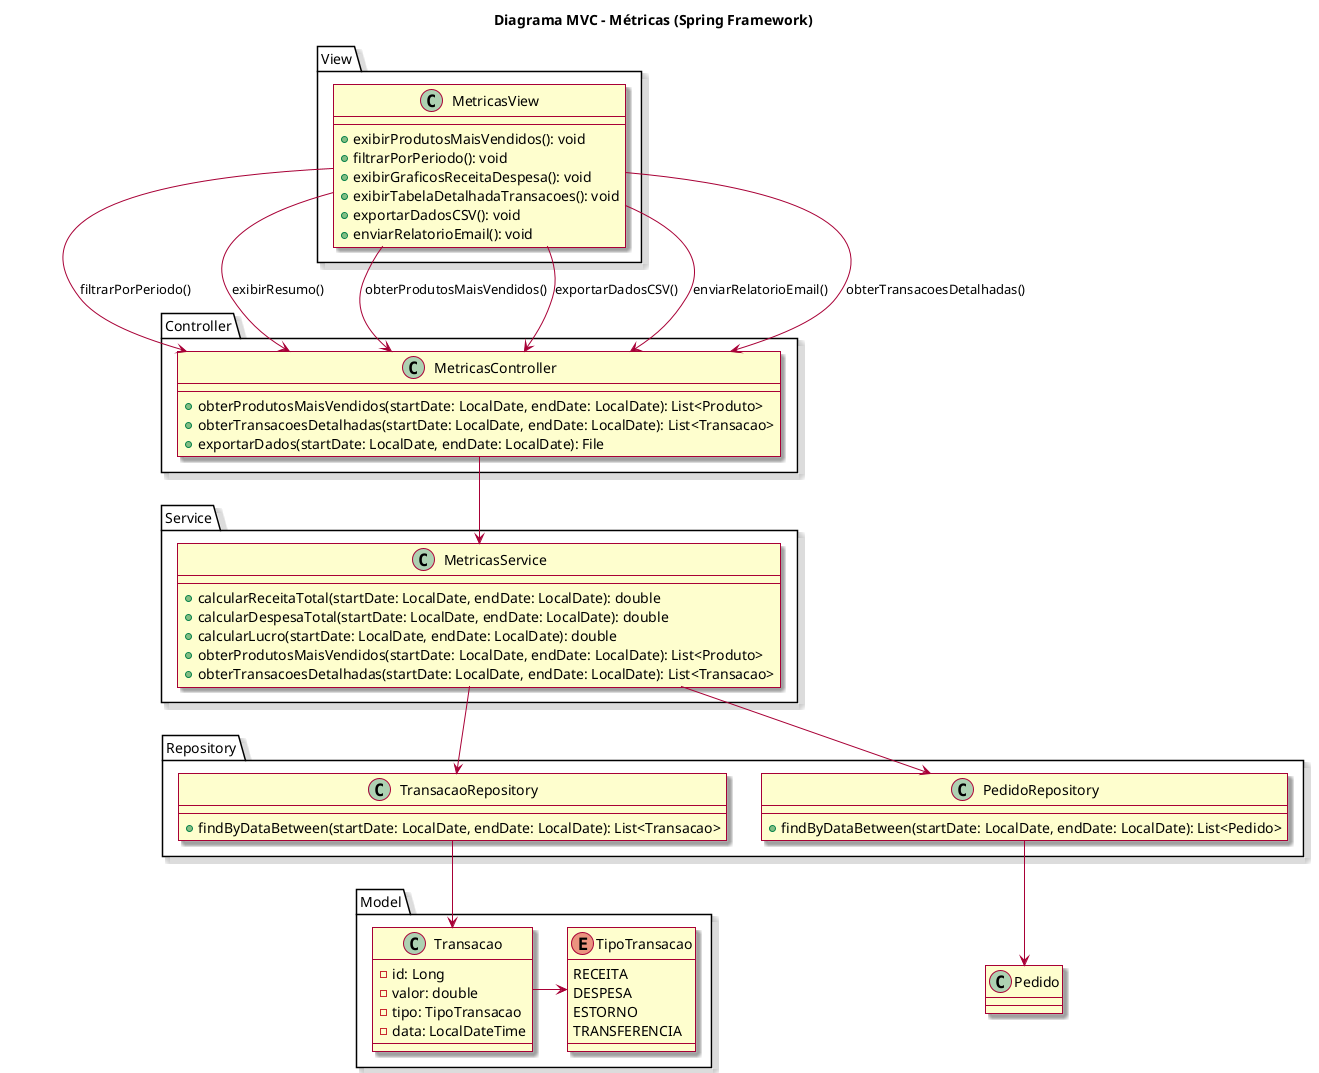 @startuml
skin rose
title Diagrama MVC - Métricas (Spring Framework)

package "Model" {
    class Transacao {
        - id: Long
        - valor: double
        - tipo: TipoTransacao
        - data: LocalDateTime
    }

    enum TipoTransacao {
        RECEITA
        DESPESA
        ESTORNO
        TRANSFERENCIA
    }
}

package "Repository" {
    class TransacaoRepository {
        + findByDataBetween(startDate: LocalDate, endDate: LocalDate): List<Transacao>
    }

    class PedidoRepository {

        + findByDataBetween(startDate: LocalDate, endDate: LocalDate): List<Pedido>
    }
}

package "Service" {
    class MetricasService {
        + calcularReceitaTotal(startDate: LocalDate, endDate: LocalDate): double
        + calcularDespesaTotal(startDate: LocalDate, endDate: LocalDate): double
        + calcularLucro(startDate: LocalDate, endDate: LocalDate): double
        + obterProdutosMaisVendidos(startDate: LocalDate, endDate: LocalDate): List<Produto>
        + obterTransacoesDetalhadas(startDate: LocalDate, endDate: LocalDate): List<Transacao>
    }
}

package "Controller" {
    class MetricasController {
        + obterProdutosMaisVendidos(startDate: LocalDate, endDate: LocalDate): List<Produto>
        + obterTransacoesDetalhadas(startDate: LocalDate, endDate: LocalDate): List<Transacao>
        + exportarDados(startDate: LocalDate, endDate: LocalDate): File
    }
}

package "View" {
    class MetricasView {
        + exibirProdutosMaisVendidos(): void
        + filtrarPorPeriodo(): void
        + exibirGraficosReceitaDespesa(): void
        + exibirTabelaDetalhadaTransacoes(): void
        + exportarDadosCSV(): void
        + enviarRelatorioEmail(): void
    }
}

MetricasView --> MetricasController: "filtrarPorPeriodo()"
MetricasView --> MetricasController: "exibirResumo()"
MetricasView --> MetricasController: "obterProdutosMaisVendidos()"
MetricasView --> MetricasController: "exportarDadosCSV()"
MetricasView --> MetricasController: "enviarRelatorioEmail()"
MetricasView --> MetricasController: "obterTransacoesDetalhadas()"
MetricasController --> MetricasService
MetricasService --> TransacaoRepository
MetricasService --> PedidoRepository
TransacaoRepository --> Transacao
Transacao -> TipoTransacao
PedidoRepository --> Pedido

@enduml
